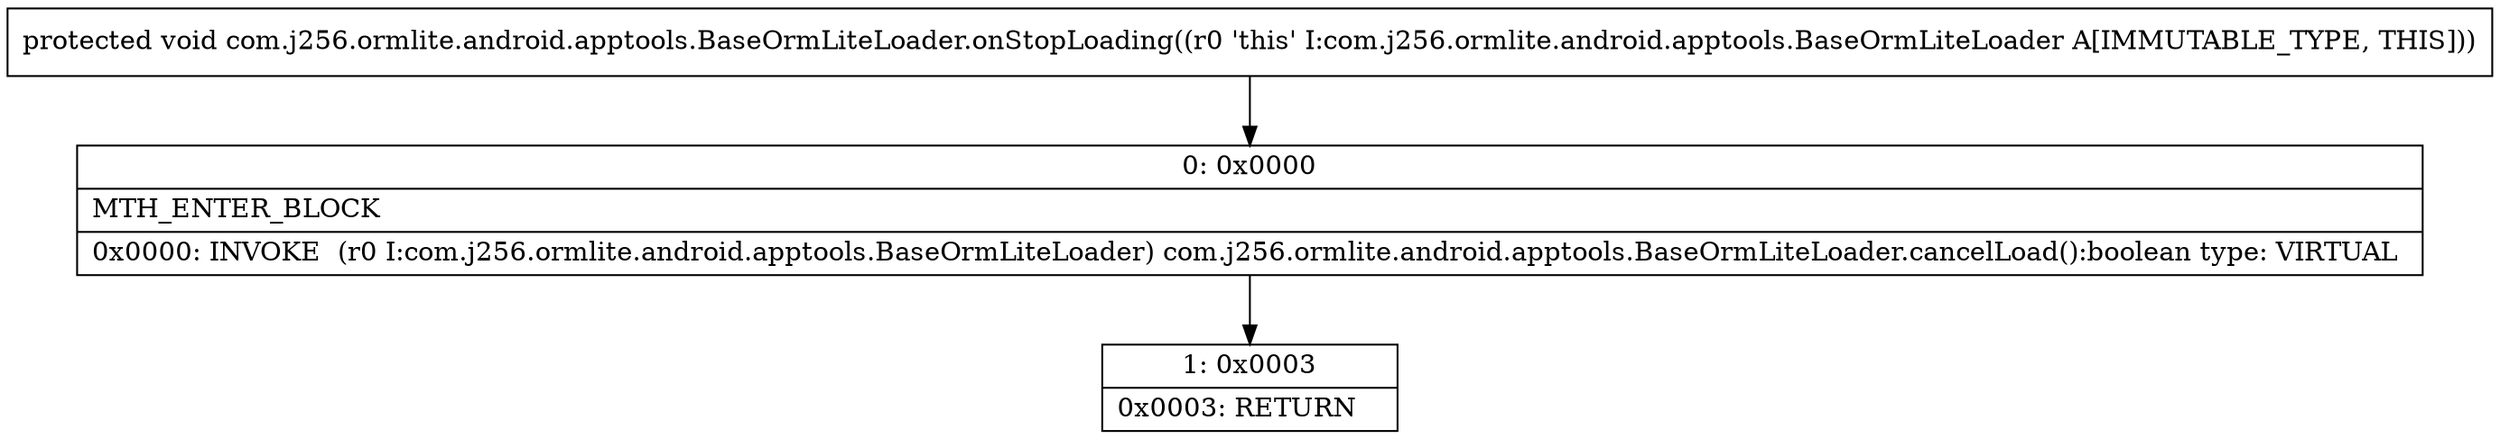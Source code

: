 digraph "CFG forcom.j256.ormlite.android.apptools.BaseOrmLiteLoader.onStopLoading()V" {
Node_0 [shape=record,label="{0\:\ 0x0000|MTH_ENTER_BLOCK\l|0x0000: INVOKE  (r0 I:com.j256.ormlite.android.apptools.BaseOrmLiteLoader) com.j256.ormlite.android.apptools.BaseOrmLiteLoader.cancelLoad():boolean type: VIRTUAL \l}"];
Node_1 [shape=record,label="{1\:\ 0x0003|0x0003: RETURN   \l}"];
MethodNode[shape=record,label="{protected void com.j256.ormlite.android.apptools.BaseOrmLiteLoader.onStopLoading((r0 'this' I:com.j256.ormlite.android.apptools.BaseOrmLiteLoader A[IMMUTABLE_TYPE, THIS])) }"];
MethodNode -> Node_0;
Node_0 -> Node_1;
}

